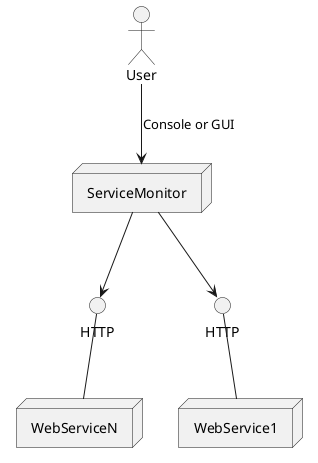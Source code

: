 @startuml

actor User

node ServiceMonitor

node WebService1
node WebServiceN

interface "HTTP" as Interface1
interface "HTTP" as InterfaceN

User --> ServiceMonitor :Console or GUI

WebService1 -UP- Interface1
WebServiceN -UP- InterfaceN

ServiceMonitor --> Interface1
ServiceMonitor --> InterfaceN

@enduml